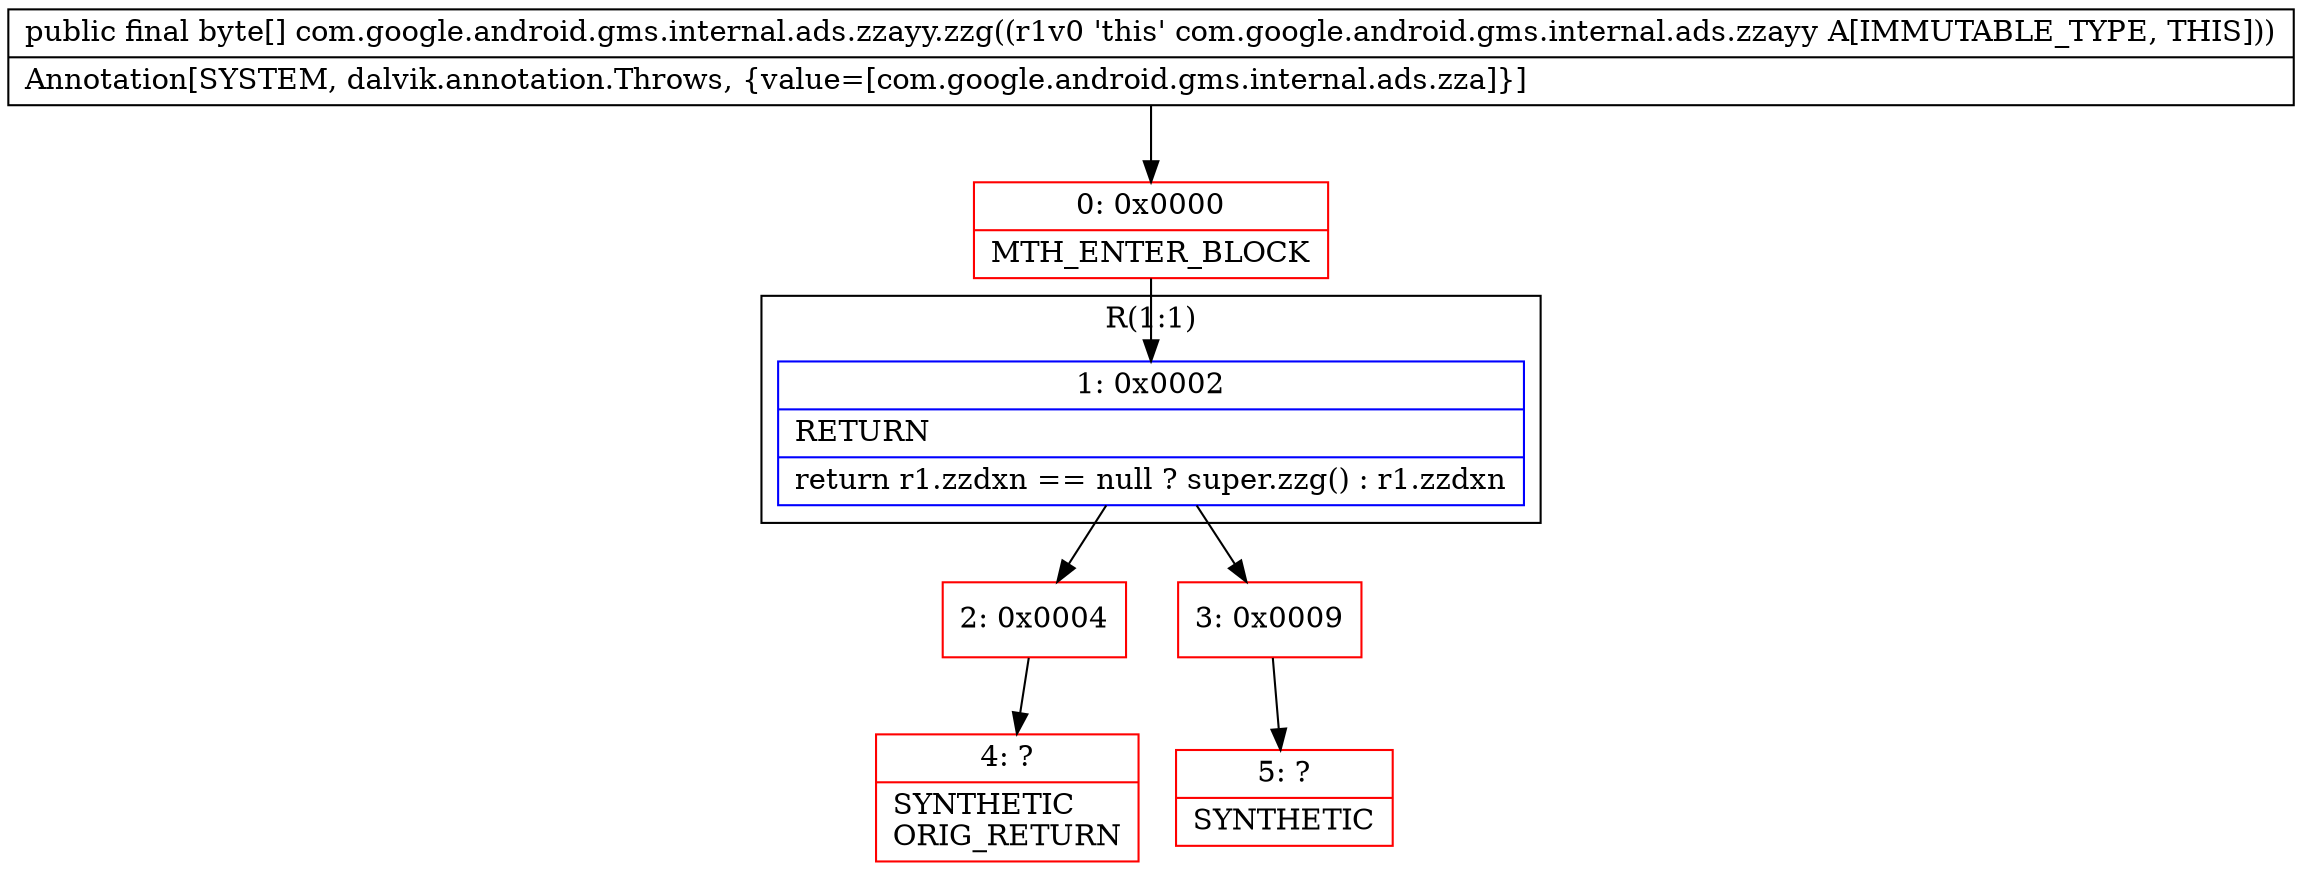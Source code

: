 digraph "CFG forcom.google.android.gms.internal.ads.zzayy.zzg()[B" {
subgraph cluster_Region_1961736064 {
label = "R(1:1)";
node [shape=record,color=blue];
Node_1 [shape=record,label="{1\:\ 0x0002|RETURN\l|return r1.zzdxn == null ? super.zzg() : r1.zzdxn\l}"];
}
Node_0 [shape=record,color=red,label="{0\:\ 0x0000|MTH_ENTER_BLOCK\l}"];
Node_2 [shape=record,color=red,label="{2\:\ 0x0004}"];
Node_3 [shape=record,color=red,label="{3\:\ 0x0009}"];
Node_4 [shape=record,color=red,label="{4\:\ ?|SYNTHETIC\lORIG_RETURN\l}"];
Node_5 [shape=record,color=red,label="{5\:\ ?|SYNTHETIC\l}"];
MethodNode[shape=record,label="{public final byte[] com.google.android.gms.internal.ads.zzayy.zzg((r1v0 'this' com.google.android.gms.internal.ads.zzayy A[IMMUTABLE_TYPE, THIS]))  | Annotation[SYSTEM, dalvik.annotation.Throws, \{value=[com.google.android.gms.internal.ads.zza]\}]\l}"];
MethodNode -> Node_0;
Node_1 -> Node_2;
Node_1 -> Node_3;
Node_0 -> Node_1;
Node_2 -> Node_4;
Node_3 -> Node_5;
}

